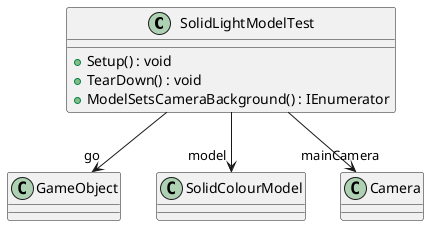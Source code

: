 @startuml
class SolidLightModelTest {
    + Setup() : void
    + TearDown() : void
    + ModelSetsCameraBackground() : IEnumerator
}
SolidLightModelTest --> "go" GameObject
SolidLightModelTest --> "model" SolidColourModel
SolidLightModelTest --> "mainCamera" Camera
@enduml
